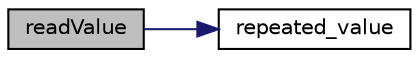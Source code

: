 digraph "readValue"
{
  bgcolor="transparent";
  edge [fontname="Helvetica",fontsize="10",labelfontname="Helvetica",labelfontsize="10"];
  node [fontname="Helvetica",fontsize="10",shape=record];
  rankdir="LR";
  Node1 [label="readValue",height=0.2,width=0.4,color="black", fillcolor="grey75", style="filled" fontcolor="black"];
  Node1 -> Node2 [color="midnightblue",fontsize="10",style="solid",fontname="Helvetica"];
  Node2 [label="repeated_value",height=0.2,width=0.4,color="black",URL="$classFoam_1_1PackedList.html#a66b531fff7f45c366b0c4feec3f11e85",tooltip="Enforce non-zero Width to fit within the block storage and require at least 2 items per storage block..."];
}
